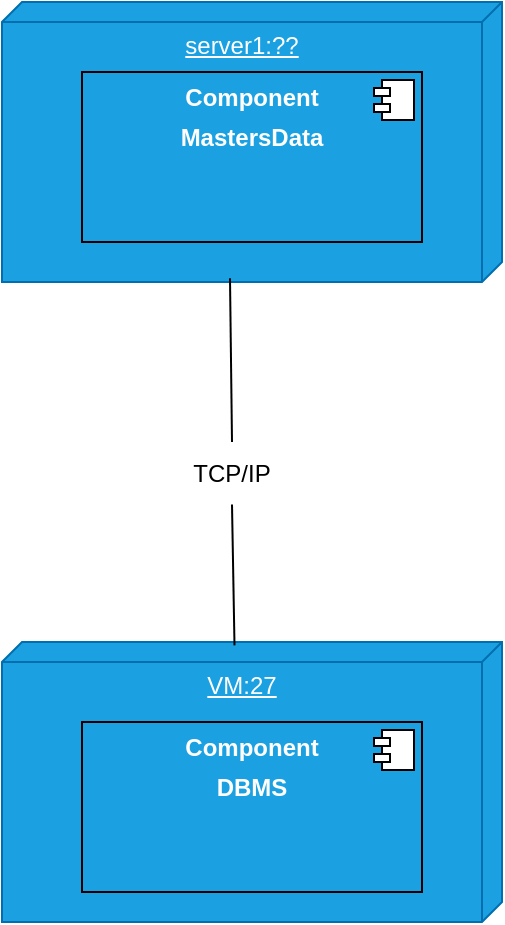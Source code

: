 <mxfile version="24.7.17">
  <diagram name="Página-1" id="kKBKMEyVlORLd3pp8Gom">
    <mxGraphModel dx="1434" dy="836" grid="1" gridSize="10" guides="1" tooltips="1" connect="1" arrows="1" fold="1" page="1" pageScale="1" pageWidth="827" pageHeight="1169" math="0" shadow="0">
      <root>
        <mxCell id="0" />
        <mxCell id="1" parent="0" />
        <mxCell id="rFL1SJs7jFUsXzOqKkRG-46" value="server1:??" style="verticalAlign=top;align=center;spacingTop=8;spacingLeft=2;spacingRight=12;shape=cube;size=10;direction=south;fontStyle=4;html=1;whiteSpace=wrap;fillColor=#1ba1e2;fontColor=#ffffff;strokeColor=#006EAF;" parent="1" vertex="1">
          <mxGeometry x="110" y="200" width="250" height="140" as="geometry" />
        </mxCell>
        <mxCell id="rFL1SJs7jFUsXzOqKkRG-47" value="&lt;p style=&quot;margin:0px;margin-top:6px;text-align:center;&quot;&gt;&lt;b&gt;Component&lt;/b&gt;&lt;/p&gt;&lt;p style=&quot;margin:0px;margin-top:6px;text-align:center;&quot;&gt;&lt;b&gt;MastersData&lt;/b&gt;&lt;/p&gt;" style="align=left;overflow=fill;html=1;dropTarget=0;whiteSpace=wrap;fillColor=#1ba1e2;fontColor=#ffffff;strokeColor=default;" parent="1" vertex="1">
          <mxGeometry x="150" y="235" width="170" height="85" as="geometry" />
        </mxCell>
        <mxCell id="rFL1SJs7jFUsXzOqKkRG-48" value="" style="shape=component;jettyWidth=8;jettyHeight=4;" parent="rFL1SJs7jFUsXzOqKkRG-47" vertex="1">
          <mxGeometry x="1" width="20" height="20" relative="1" as="geometry">
            <mxPoint x="-24" y="4" as="offset" />
          </mxGeometry>
        </mxCell>
        <mxCell id="sd2xaRwGRJdu4WyD6hQX-16" value="VM:27" style="verticalAlign=top;align=center;spacingTop=8;spacingLeft=2;spacingRight=12;shape=cube;size=10;direction=south;fontStyle=4;html=1;whiteSpace=wrap;fillColor=#1ba1e2;fontColor=#ffffff;strokeColor=#006EAF;" vertex="1" parent="1">
          <mxGeometry x="110" y="520" width="250" height="140" as="geometry" />
        </mxCell>
        <mxCell id="sd2xaRwGRJdu4WyD6hQX-17" value="&lt;p style=&quot;margin:0px;margin-top:6px;text-align:center;&quot;&gt;&lt;b&gt;Component&lt;/b&gt;&lt;/p&gt;&lt;p style=&quot;margin:0px;margin-top:6px;text-align:center;&quot;&gt;&lt;b&gt;DBMS&lt;/b&gt;&lt;/p&gt;" style="align=left;overflow=fill;html=1;dropTarget=0;whiteSpace=wrap;fillColor=#1ba1e2;fontColor=#ffffff;strokeColor=default;" vertex="1" parent="1">
          <mxGeometry x="150" y="560" width="170" height="85" as="geometry" />
        </mxCell>
        <mxCell id="sd2xaRwGRJdu4WyD6hQX-18" value="" style="shape=component;jettyWidth=8;jettyHeight=4;" vertex="1" parent="sd2xaRwGRJdu4WyD6hQX-17">
          <mxGeometry x="1" width="20" height="20" relative="1" as="geometry">
            <mxPoint x="-24" y="4" as="offset" />
          </mxGeometry>
        </mxCell>
        <mxCell id="sd2xaRwGRJdu4WyD6hQX-19" value="" style="endArrow=none;html=1;rounded=0;entryX=0.012;entryY=0.535;entryDx=0;entryDy=0;entryPerimeter=0;exitX=0.5;exitY=1;exitDx=0;exitDy=0;" edge="1" parent="1" source="sd2xaRwGRJdu4WyD6hQX-21" target="sd2xaRwGRJdu4WyD6hQX-16">
          <mxGeometry width="50" height="50" relative="1" as="geometry">
            <mxPoint x="490" y="275" as="sourcePoint" />
            <mxPoint x="310" y="400" as="targetPoint" />
          </mxGeometry>
        </mxCell>
        <mxCell id="sd2xaRwGRJdu4WyD6hQX-21" value="TCP/IP" style="text;html=1;align=center;verticalAlign=middle;whiteSpace=wrap;rounded=0;" vertex="1" parent="1">
          <mxGeometry x="200" y="420" width="50" height="31.25" as="geometry" />
        </mxCell>
        <mxCell id="sd2xaRwGRJdu4WyD6hQX-23" value="" style="endArrow=none;html=1;rounded=0;exitX=0.987;exitY=0.544;exitDx=0;exitDy=0;exitPerimeter=0;entryX=0.5;entryY=0;entryDx=0;entryDy=0;" edge="1" parent="1" source="rFL1SJs7jFUsXzOqKkRG-46" target="sd2xaRwGRJdu4WyD6hQX-21">
          <mxGeometry width="50" height="50" relative="1" as="geometry">
            <mxPoint x="360" y="277.16" as="sourcePoint" />
            <mxPoint x="440" y="277" as="targetPoint" />
          </mxGeometry>
        </mxCell>
      </root>
    </mxGraphModel>
  </diagram>
</mxfile>
